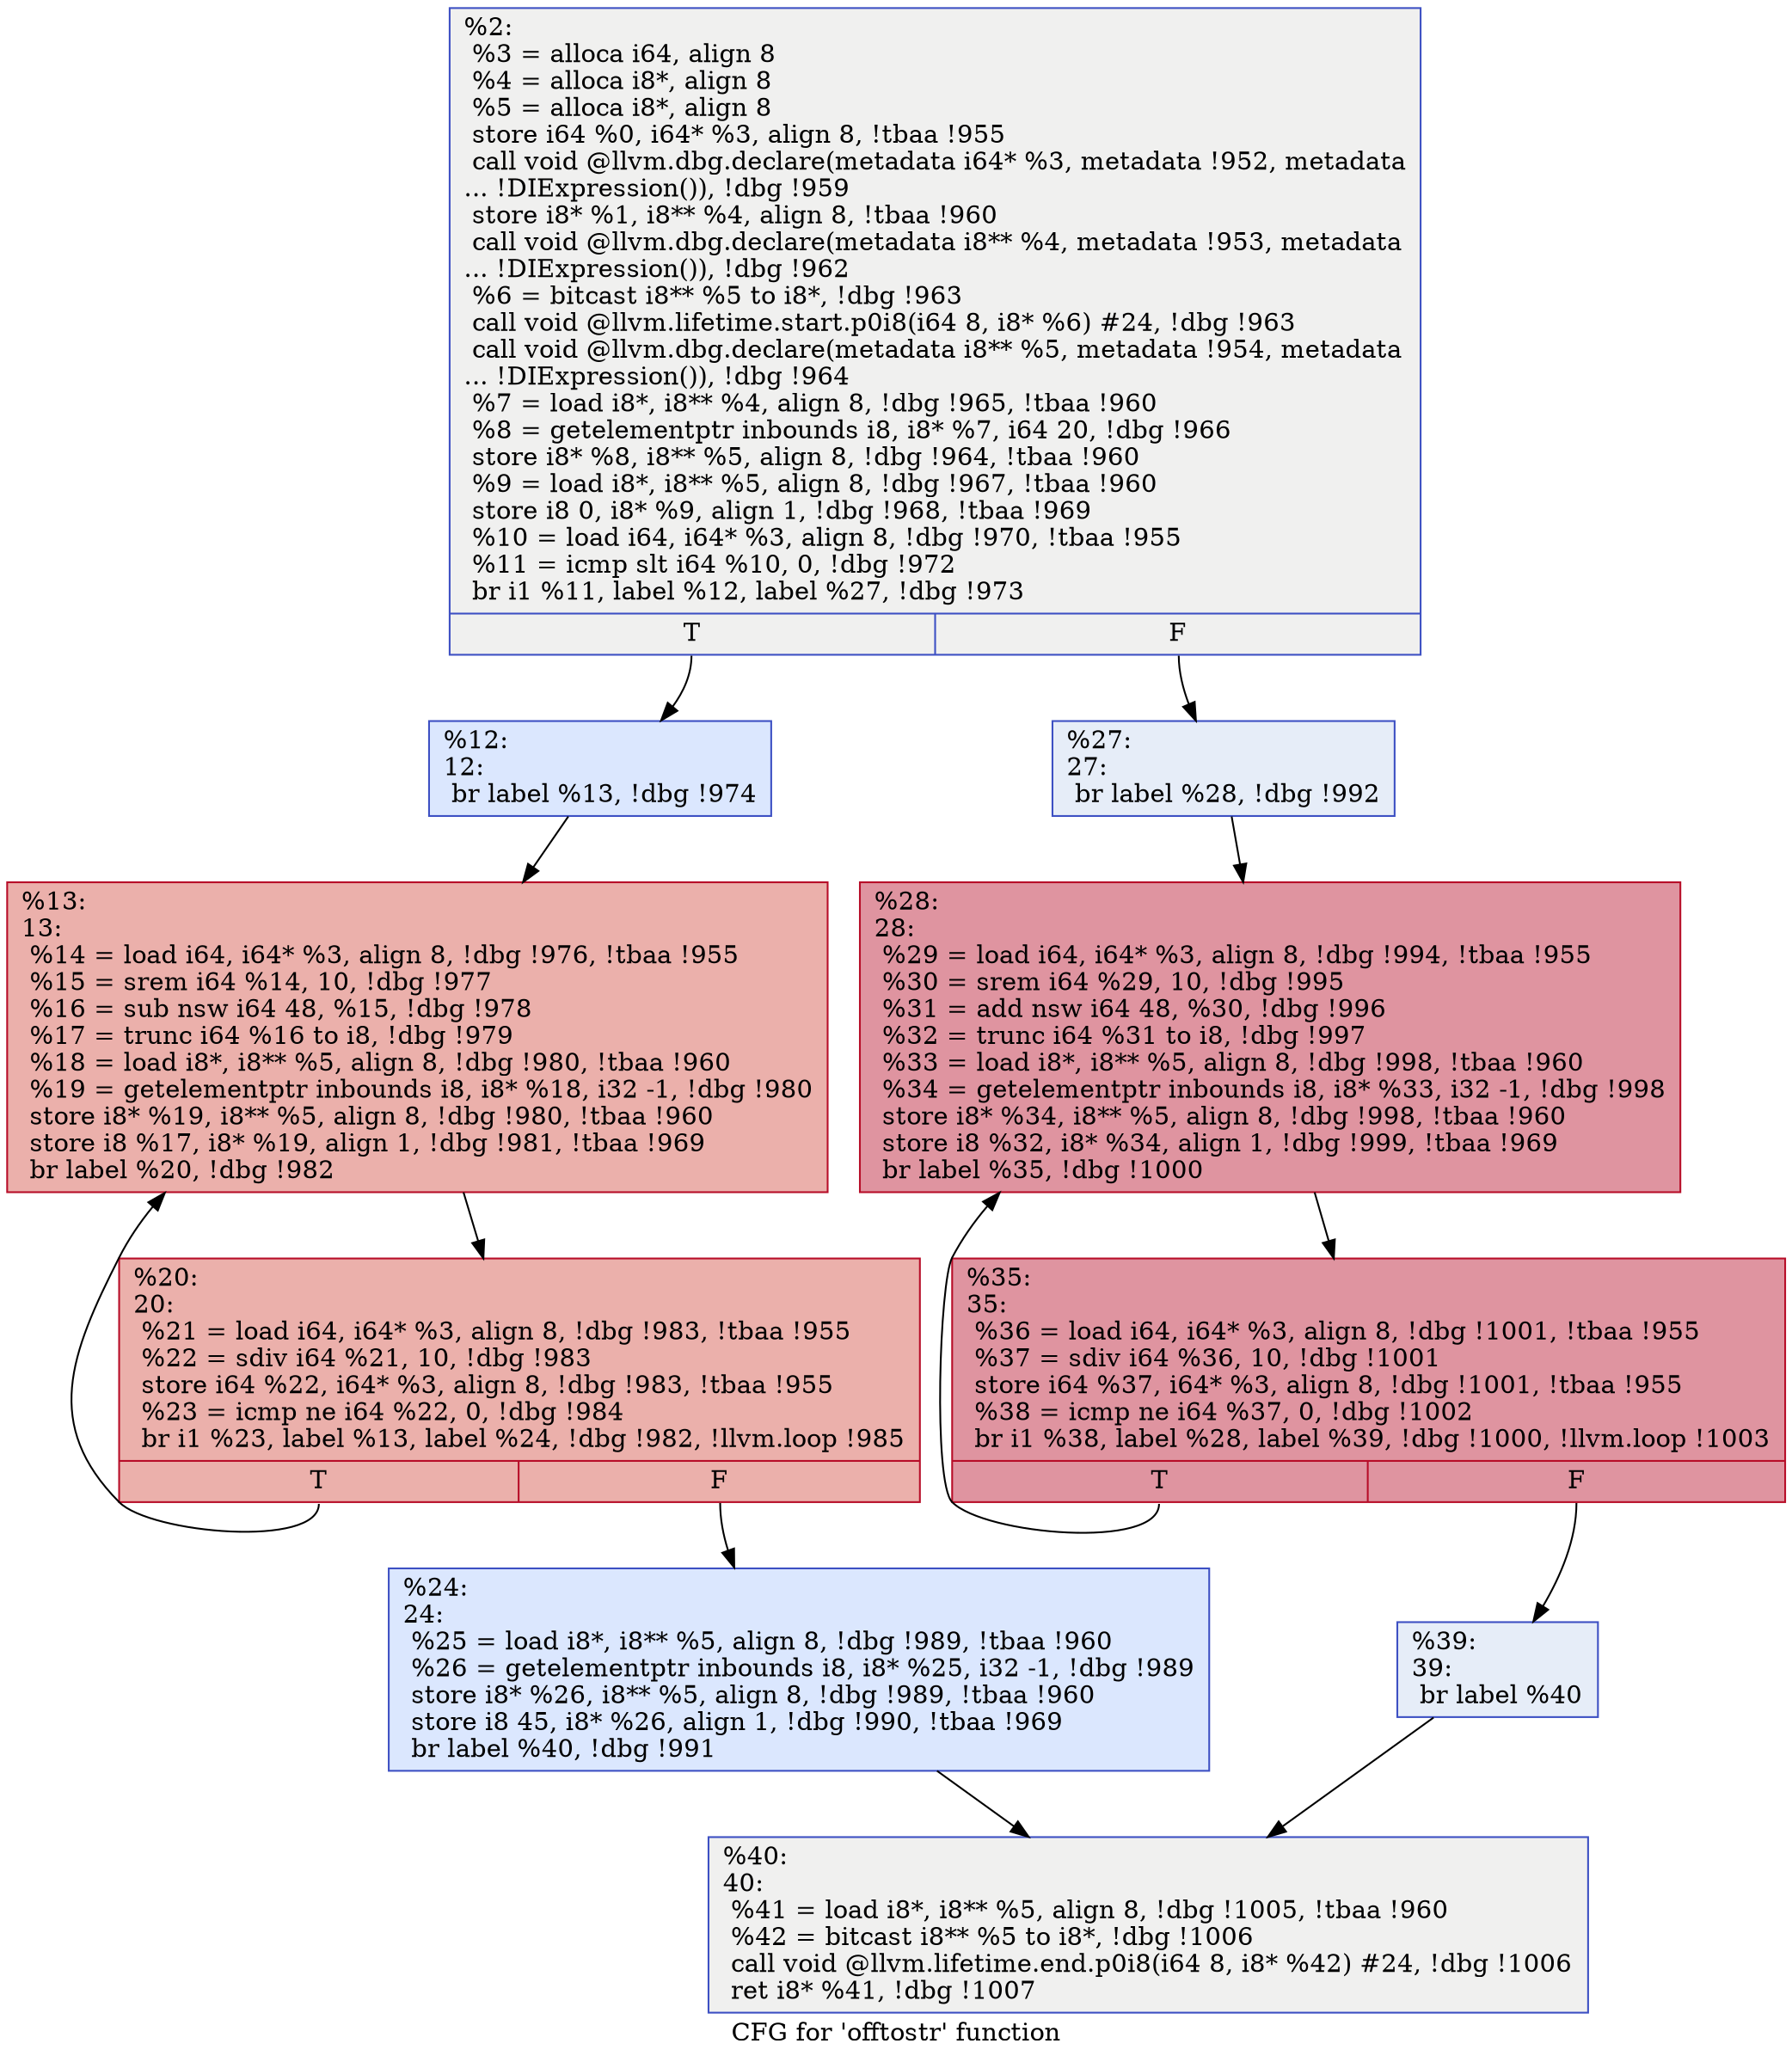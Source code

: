 digraph "CFG for 'offtostr' function" {
	label="CFG for 'offtostr' function";

	Node0x1063ad0 [shape=record,color="#3d50c3ff", style=filled, fillcolor="#dedcdb70",label="{%2:\l  %3 = alloca i64, align 8\l  %4 = alloca i8*, align 8\l  %5 = alloca i8*, align 8\l  store i64 %0, i64* %3, align 8, !tbaa !955\l  call void @llvm.dbg.declare(metadata i64* %3, metadata !952, metadata\l... !DIExpression()), !dbg !959\l  store i8* %1, i8** %4, align 8, !tbaa !960\l  call void @llvm.dbg.declare(metadata i8** %4, metadata !953, metadata\l... !DIExpression()), !dbg !962\l  %6 = bitcast i8** %5 to i8*, !dbg !963\l  call void @llvm.lifetime.start.p0i8(i64 8, i8* %6) #24, !dbg !963\l  call void @llvm.dbg.declare(metadata i8** %5, metadata !954, metadata\l... !DIExpression()), !dbg !964\l  %7 = load i8*, i8** %4, align 8, !dbg !965, !tbaa !960\l  %8 = getelementptr inbounds i8, i8* %7, i64 20, !dbg !966\l  store i8* %8, i8** %5, align 8, !dbg !964, !tbaa !960\l  %9 = load i8*, i8** %5, align 8, !dbg !967, !tbaa !960\l  store i8 0, i8* %9, align 1, !dbg !968, !tbaa !969\l  %10 = load i64, i64* %3, align 8, !dbg !970, !tbaa !955\l  %11 = icmp slt i64 %10, 0, !dbg !972\l  br i1 %11, label %12, label %27, !dbg !973\l|{<s0>T|<s1>F}}"];
	Node0x1063ad0:s0 -> Node0x10645c0;
	Node0x1063ad0:s1 -> Node0x1064700;
	Node0x10645c0 [shape=record,color="#3d50c3ff", style=filled, fillcolor="#aec9fc70",label="{%12:\l12:                                               \l  br label %13, !dbg !974\l}"];
	Node0x10645c0 -> Node0x1064610;
	Node0x1064610 [shape=record,color="#b70d28ff", style=filled, fillcolor="#d24b4070",label="{%13:\l13:                                               \l  %14 = load i64, i64* %3, align 8, !dbg !976, !tbaa !955\l  %15 = srem i64 %14, 10, !dbg !977\l  %16 = sub nsw i64 48, %15, !dbg !978\l  %17 = trunc i64 %16 to i8, !dbg !979\l  %18 = load i8*, i8** %5, align 8, !dbg !980, !tbaa !960\l  %19 = getelementptr inbounds i8, i8* %18, i32 -1, !dbg !980\l  store i8* %19, i8** %5, align 8, !dbg !980, !tbaa !960\l  store i8 %17, i8* %19, align 1, !dbg !981, !tbaa !969\l  br label %20, !dbg !982\l}"];
	Node0x1064610 -> Node0x1064660;
	Node0x1064660 [shape=record,color="#b70d28ff", style=filled, fillcolor="#d24b4070",label="{%20:\l20:                                               \l  %21 = load i64, i64* %3, align 8, !dbg !983, !tbaa !955\l  %22 = sdiv i64 %21, 10, !dbg !983\l  store i64 %22, i64* %3, align 8, !dbg !983, !tbaa !955\l  %23 = icmp ne i64 %22, 0, !dbg !984\l  br i1 %23, label %13, label %24, !dbg !982, !llvm.loop !985\l|{<s0>T|<s1>F}}"];
	Node0x1064660:s0 -> Node0x1064610;
	Node0x1064660:s1 -> Node0x10646b0;
	Node0x10646b0 [shape=record,color="#3d50c3ff", style=filled, fillcolor="#aec9fc70",label="{%24:\l24:                                               \l  %25 = load i8*, i8** %5, align 8, !dbg !989, !tbaa !960\l  %26 = getelementptr inbounds i8, i8* %25, i32 -1, !dbg !989\l  store i8* %26, i8** %5, align 8, !dbg !989, !tbaa !960\l  store i8 45, i8* %26, align 1, !dbg !990, !tbaa !969\l  br label %40, !dbg !991\l}"];
	Node0x10646b0 -> Node0x1064840;
	Node0x1064700 [shape=record,color="#3d50c3ff", style=filled, fillcolor="#c7d7f070",label="{%27:\l27:                                               \l  br label %28, !dbg !992\l}"];
	Node0x1064700 -> Node0x1064750;
	Node0x1064750 [shape=record,color="#b70d28ff", style=filled, fillcolor="#b70d2870",label="{%28:\l28:                                               \l  %29 = load i64, i64* %3, align 8, !dbg !994, !tbaa !955\l  %30 = srem i64 %29, 10, !dbg !995\l  %31 = add nsw i64 48, %30, !dbg !996\l  %32 = trunc i64 %31 to i8, !dbg !997\l  %33 = load i8*, i8** %5, align 8, !dbg !998, !tbaa !960\l  %34 = getelementptr inbounds i8, i8* %33, i32 -1, !dbg !998\l  store i8* %34, i8** %5, align 8, !dbg !998, !tbaa !960\l  store i8 %32, i8* %34, align 1, !dbg !999, !tbaa !969\l  br label %35, !dbg !1000\l}"];
	Node0x1064750 -> Node0x10647a0;
	Node0x10647a0 [shape=record,color="#b70d28ff", style=filled, fillcolor="#b70d2870",label="{%35:\l35:                                               \l  %36 = load i64, i64* %3, align 8, !dbg !1001, !tbaa !955\l  %37 = sdiv i64 %36, 10, !dbg !1001\l  store i64 %37, i64* %3, align 8, !dbg !1001, !tbaa !955\l  %38 = icmp ne i64 %37, 0, !dbg !1002\l  br i1 %38, label %28, label %39, !dbg !1000, !llvm.loop !1003\l|{<s0>T|<s1>F}}"];
	Node0x10647a0:s0 -> Node0x1064750;
	Node0x10647a0:s1 -> Node0x10647f0;
	Node0x10647f0 [shape=record,color="#3d50c3ff", style=filled, fillcolor="#c7d7f070",label="{%39:\l39:                                               \l  br label %40\l}"];
	Node0x10647f0 -> Node0x1064840;
	Node0x1064840 [shape=record,color="#3d50c3ff", style=filled, fillcolor="#dedcdb70",label="{%40:\l40:                                               \l  %41 = load i8*, i8** %5, align 8, !dbg !1005, !tbaa !960\l  %42 = bitcast i8** %5 to i8*, !dbg !1006\l  call void @llvm.lifetime.end.p0i8(i64 8, i8* %42) #24, !dbg !1006\l  ret i8* %41, !dbg !1007\l}"];
}
